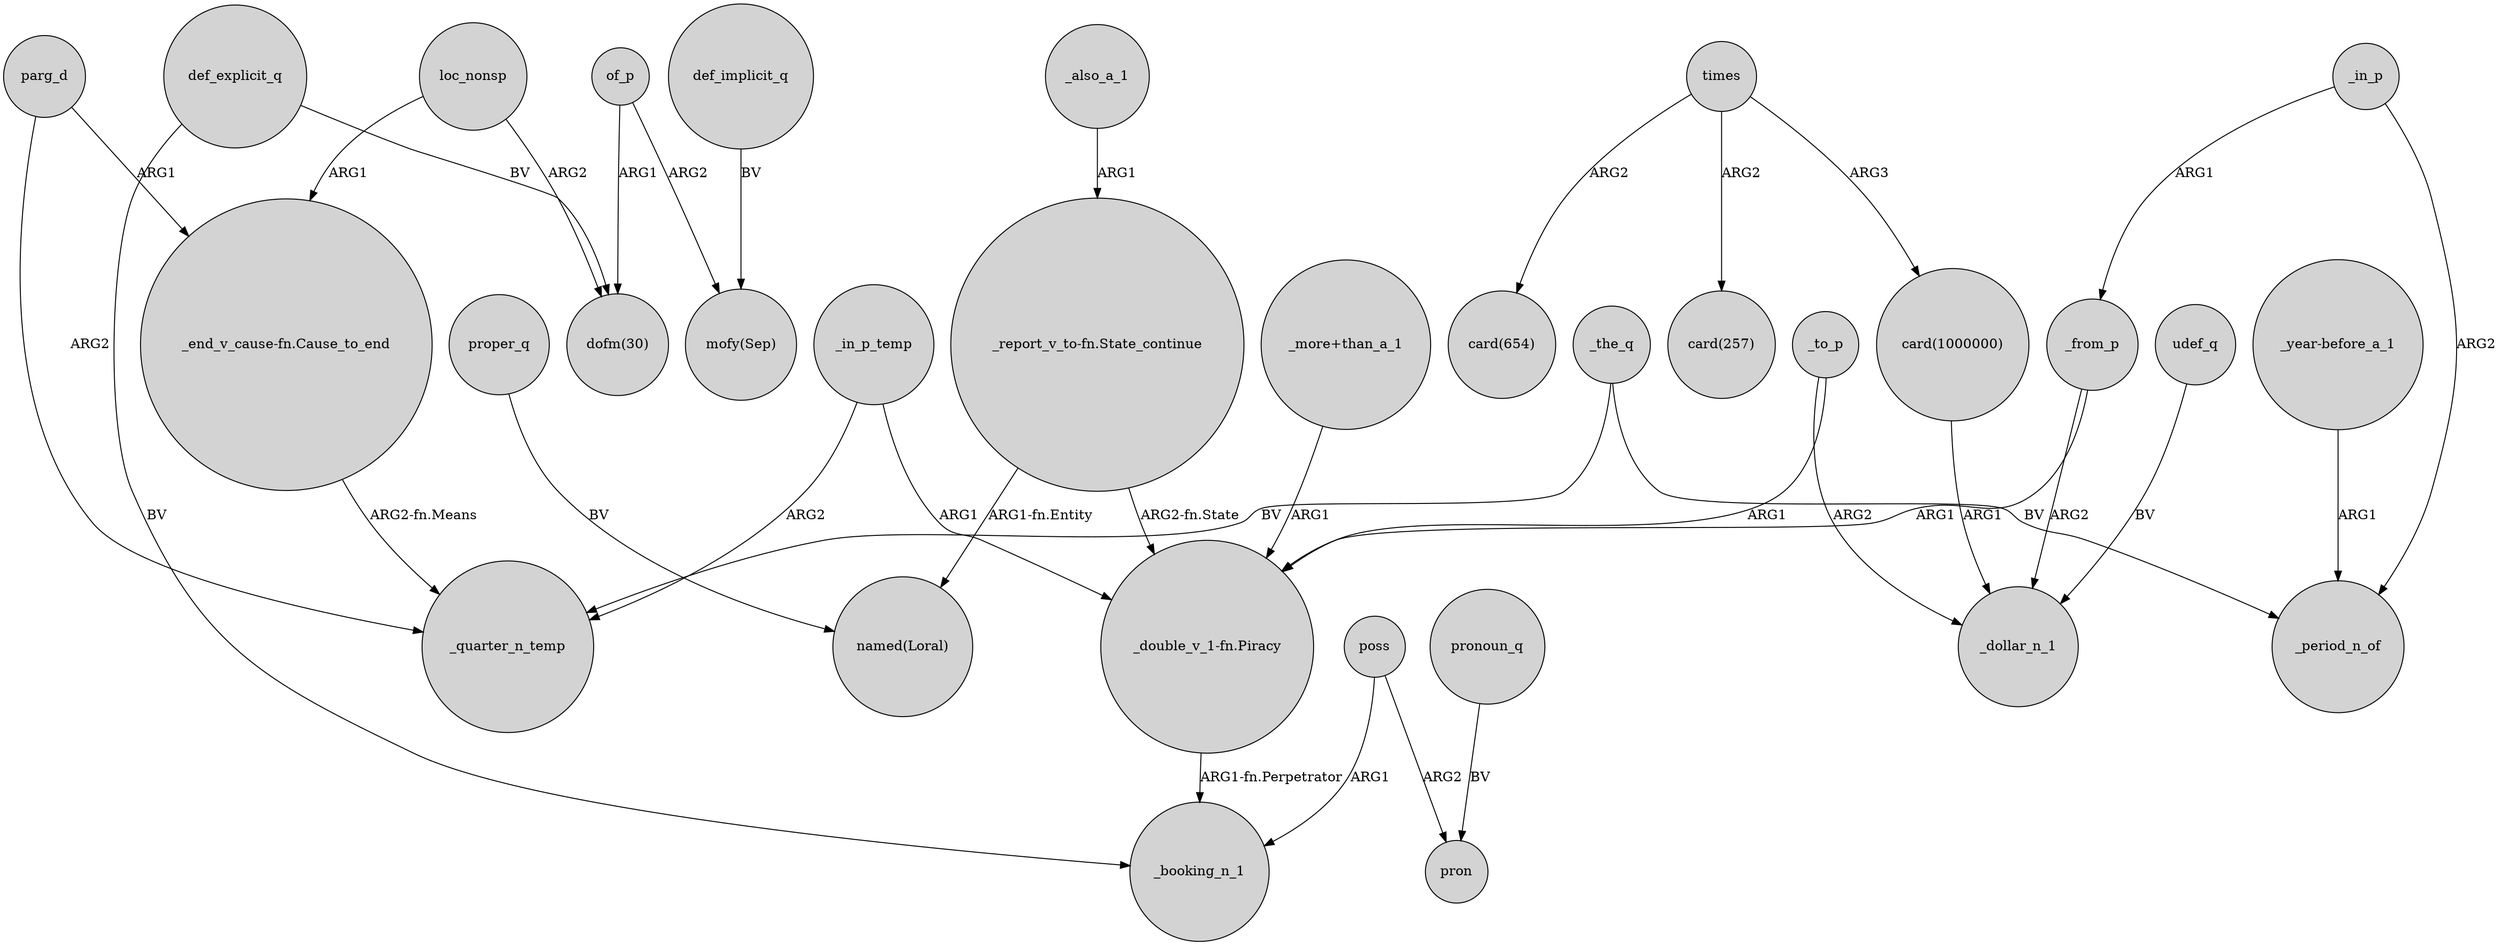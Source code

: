 digraph {
	node [shape=circle style=filled]
	parg_d -> "_end_v_cause-fn.Cause_to_end" [label=ARG1]
	def_explicit_q -> _booking_n_1 [label=BV]
	_in_p_temp -> _quarter_n_temp [label=ARG2]
	times -> "card(654)" [label=ARG2]
	_also_a_1 -> "_report_v_to-fn.State_continue" [label=ARG1]
	_in_p -> _period_n_of [label=ARG2]
	_the_q -> _quarter_n_temp [label=BV]
	times -> "card(1000000)" [label=ARG3]
	def_implicit_q -> "mofy(Sep)" [label=BV]
	"_year-before_a_1" -> _period_n_of [label=ARG1]
	_to_p -> _dollar_n_1 [label=ARG2]
	"_more+than_a_1" -> "_double_v_1-fn.Piracy" [label=ARG1]
	def_explicit_q -> "dofm(30)" [label=BV]
	_in_p -> _from_p [label=ARG1]
	_to_p -> "_double_v_1-fn.Piracy" [label=ARG1]
	of_p -> "mofy(Sep)" [label=ARG2]
	_in_p_temp -> "_double_v_1-fn.Piracy" [label=ARG1]
	"_report_v_to-fn.State_continue" -> "_double_v_1-fn.Piracy" [label="ARG2-fn.State"]
	pronoun_q -> pron [label=BV]
	poss -> pron [label=ARG2]
	"_double_v_1-fn.Piracy" -> _booking_n_1 [label="ARG1-fn.Perpetrator"]
	proper_q -> "named(Loral)" [label=BV]
	udef_q -> _dollar_n_1 [label=BV]
	parg_d -> _quarter_n_temp [label=ARG2]
	"card(1000000)" -> _dollar_n_1 [label=ARG1]
	poss -> _booking_n_1 [label=ARG1]
	loc_nonsp -> "_end_v_cause-fn.Cause_to_end" [label=ARG1]
	_from_p -> "_double_v_1-fn.Piracy" [label=ARG1]
	of_p -> "dofm(30)" [label=ARG1]
	_the_q -> _period_n_of [label=BV]
	times -> "card(257)" [label=ARG2]
	loc_nonsp -> "dofm(30)" [label=ARG2]
	"_report_v_to-fn.State_continue" -> "named(Loral)" [label="ARG1-fn.Entity"]
	"_end_v_cause-fn.Cause_to_end" -> _quarter_n_temp [label="ARG2-fn.Means"]
	_from_p -> _dollar_n_1 [label=ARG2]
}
